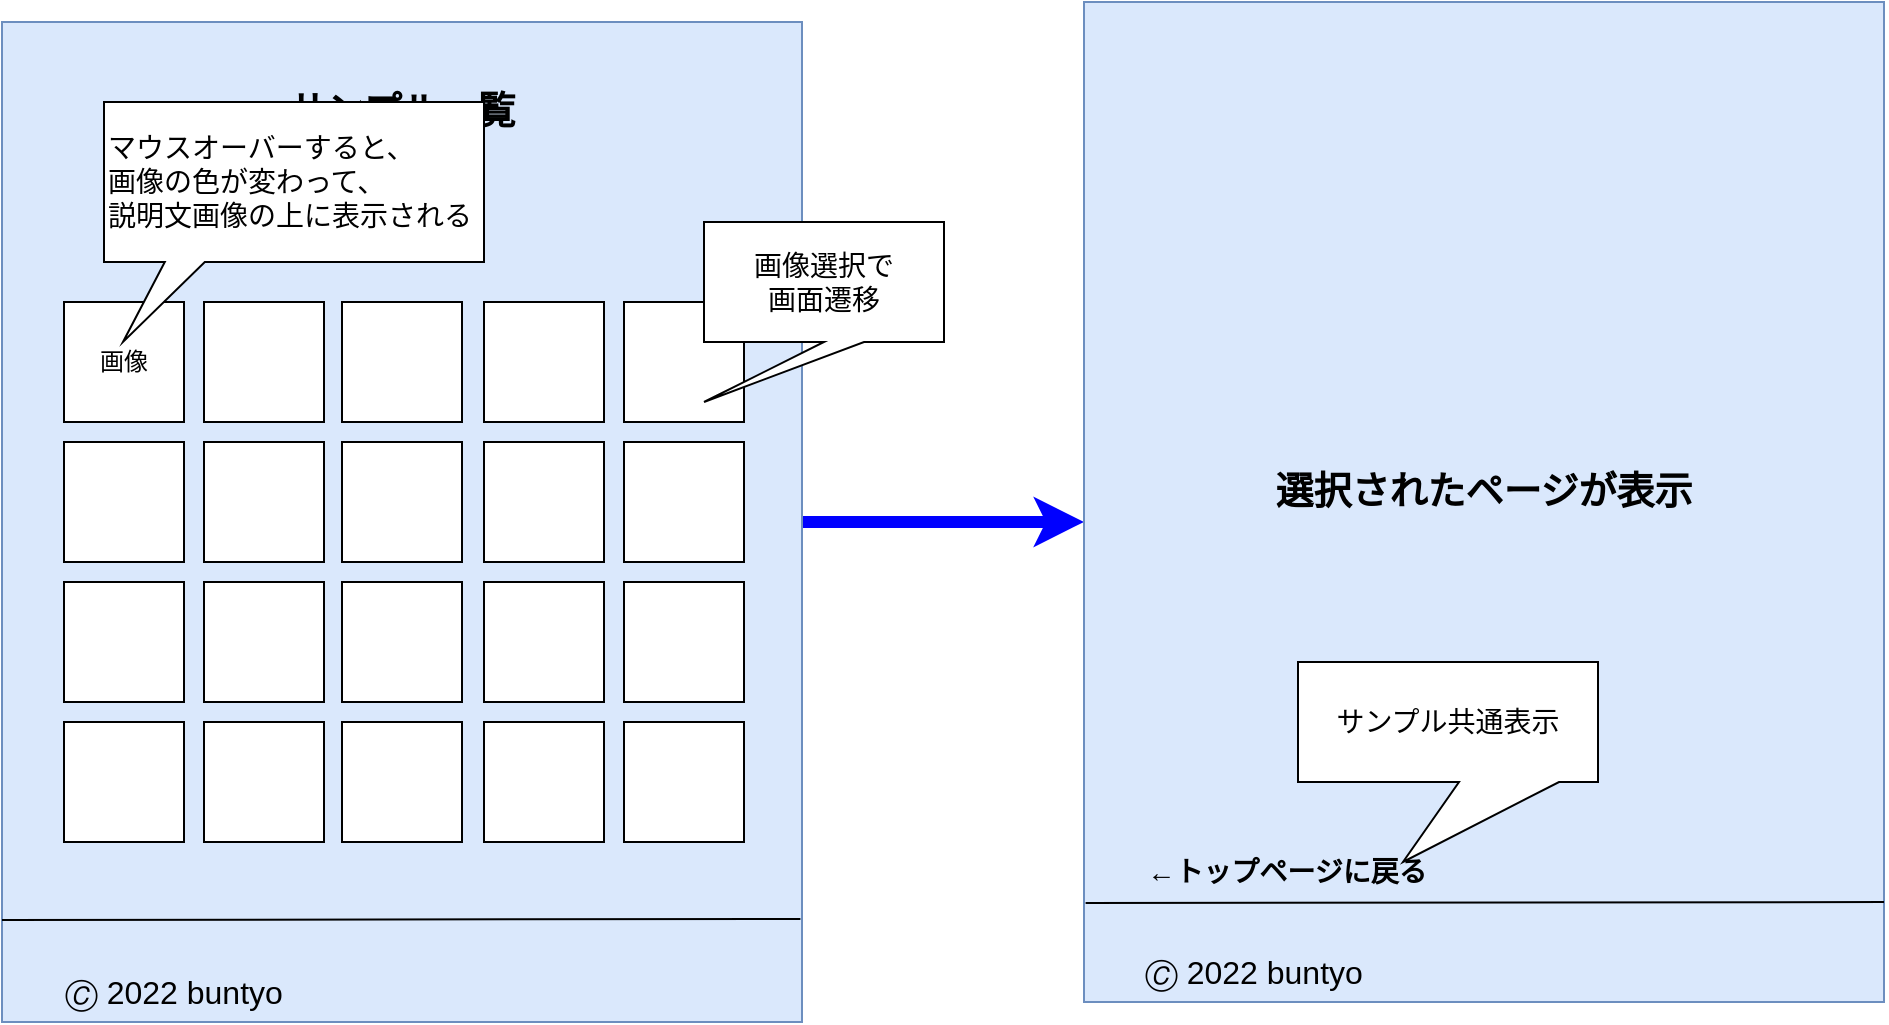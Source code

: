 <mxfile>
    <diagram id="AacW0Xy2I8wjZTWLAG0-" name="画面イメージ">
        <mxGraphModel dx="959" dy="908" grid="1" gridSize="10" guides="1" tooltips="1" connect="1" arrows="1" fold="1" page="1" pageScale="1" pageWidth="827" pageHeight="1169" math="0" shadow="0">
            <root>
                <mxCell id="0"/>
                <mxCell id="1" parent="0"/>
                <mxCell id="27" style="edgeStyle=none;html=1;exitX=1;exitY=0.5;exitDx=0;exitDy=0;fontSize=19;fontColor=#000000;strokeWidth=6;fillColor=#dae8fc;strokeColor=#0000FF;" parent="1" source="10" edge="1">
                    <mxGeometry relative="1" as="geometry">
                        <mxPoint x="570" y="260" as="targetPoint"/>
                    </mxGeometry>
                </mxCell>
                <mxCell id="10" value="" style="rounded=0;whiteSpace=wrap;html=1;fillColor=#dae8fc;strokeColor=#6c8ebf;" parent="1" vertex="1">
                    <mxGeometry x="29" y="10" width="400" height="500" as="geometry"/>
                </mxCell>
                <mxCell id="4" value="画像" style="whiteSpace=wrap;html=1;aspect=fixed;" parent="1" vertex="1">
                    <mxGeometry x="60" y="150" width="60" height="60" as="geometry"/>
                </mxCell>
                <mxCell id="5" value="" style="whiteSpace=wrap;html=1;aspect=fixed;" parent="1" vertex="1">
                    <mxGeometry x="130" y="150" width="60" height="60" as="geometry"/>
                </mxCell>
                <mxCell id="6" value="" style="whiteSpace=wrap;html=1;aspect=fixed;" parent="1" vertex="1">
                    <mxGeometry x="199" y="150" width="60" height="60" as="geometry"/>
                </mxCell>
                <mxCell id="7" value="" style="whiteSpace=wrap;html=1;aspect=fixed;" parent="1" vertex="1">
                    <mxGeometry x="270" y="150" width="60" height="60" as="geometry"/>
                </mxCell>
                <mxCell id="8" value="" style="whiteSpace=wrap;html=1;aspect=fixed;" parent="1" vertex="1">
                    <mxGeometry x="340" y="150" width="60" height="60" as="geometry"/>
                </mxCell>
                <mxCell id="9" value="" style="whiteSpace=wrap;html=1;aspect=fixed;" parent="1" vertex="1">
                    <mxGeometry x="60" y="220" width="60" height="60" as="geometry"/>
                </mxCell>
                <mxCell id="11" value="" style="whiteSpace=wrap;html=1;aspect=fixed;" parent="1" vertex="1">
                    <mxGeometry x="60" y="290" width="60" height="60" as="geometry"/>
                </mxCell>
                <mxCell id="12" value="" style="whiteSpace=wrap;html=1;aspect=fixed;" parent="1" vertex="1">
                    <mxGeometry x="60" y="360" width="60" height="60" as="geometry"/>
                </mxCell>
                <mxCell id="14" value="" style="whiteSpace=wrap;html=1;aspect=fixed;" parent="1" vertex="1">
                    <mxGeometry x="130" y="220" width="60" height="60" as="geometry"/>
                </mxCell>
                <mxCell id="15" value="" style="whiteSpace=wrap;html=1;aspect=fixed;" parent="1" vertex="1">
                    <mxGeometry x="199" y="220" width="60" height="60" as="geometry"/>
                </mxCell>
                <mxCell id="16" value="" style="whiteSpace=wrap;html=1;aspect=fixed;" parent="1" vertex="1">
                    <mxGeometry x="270" y="220" width="60" height="60" as="geometry"/>
                </mxCell>
                <mxCell id="17" value="" style="whiteSpace=wrap;html=1;aspect=fixed;" parent="1" vertex="1">
                    <mxGeometry x="340" y="220" width="60" height="60" as="geometry"/>
                </mxCell>
                <mxCell id="18" value="" style="whiteSpace=wrap;html=1;aspect=fixed;" parent="1" vertex="1">
                    <mxGeometry x="130" y="290" width="60" height="60" as="geometry"/>
                </mxCell>
                <mxCell id="19" value="" style="whiteSpace=wrap;html=1;aspect=fixed;" parent="1" vertex="1">
                    <mxGeometry x="199" y="290" width="60" height="60" as="geometry"/>
                </mxCell>
                <mxCell id="20" value="" style="whiteSpace=wrap;html=1;aspect=fixed;" parent="1" vertex="1">
                    <mxGeometry x="270" y="290" width="60" height="60" as="geometry"/>
                </mxCell>
                <mxCell id="21" value="" style="whiteSpace=wrap;html=1;aspect=fixed;" parent="1" vertex="1">
                    <mxGeometry x="340" y="290" width="60" height="60" as="geometry"/>
                </mxCell>
                <mxCell id="22" value="" style="whiteSpace=wrap;html=1;aspect=fixed;" parent="1" vertex="1">
                    <mxGeometry x="130" y="360" width="60" height="60" as="geometry"/>
                </mxCell>
                <mxCell id="23" value="" style="whiteSpace=wrap;html=1;aspect=fixed;" parent="1" vertex="1">
                    <mxGeometry x="199" y="360" width="60" height="60" as="geometry"/>
                </mxCell>
                <mxCell id="24" value="" style="whiteSpace=wrap;html=1;aspect=fixed;" parent="1" vertex="1">
                    <mxGeometry x="270" y="360" width="60" height="60" as="geometry"/>
                </mxCell>
                <mxCell id="25" value="" style="whiteSpace=wrap;html=1;aspect=fixed;" parent="1" vertex="1">
                    <mxGeometry x="340" y="360" width="60" height="60" as="geometry"/>
                </mxCell>
                <mxCell id="26" value="サンプル一覧" style="text;html=1;strokeColor=none;fillColor=none;align=center;verticalAlign=middle;whiteSpace=wrap;rounded=0;fontColor=#000000;fontStyle=1;fontSize=19;" parent="1" vertex="1">
                    <mxGeometry x="109" y="40" width="240" height="30" as="geometry"/>
                </mxCell>
                <mxCell id="28" value="" style="rounded=0;whiteSpace=wrap;html=1;fillColor=#dae8fc;strokeColor=#6c8ebf;" parent="1" vertex="1">
                    <mxGeometry x="570" width="400" height="500" as="geometry"/>
                </mxCell>
                <mxCell id="29" value="選択されたページが表示" style="text;html=1;strokeColor=none;fillColor=none;align=center;verticalAlign=middle;whiteSpace=wrap;rounded=0;fontColor=#000000;fontStyle=1;fontSize=19;" parent="1" vertex="1">
                    <mxGeometry x="650" y="230" width="240" height="30" as="geometry"/>
                </mxCell>
                <mxCell id="30" value="←トップページに戻る" style="text;html=1;strokeColor=none;fillColor=none;align=center;verticalAlign=middle;whiteSpace=wrap;rounded=0;fontColor=#000000;fontStyle=1;fontSize=14;" parent="1" vertex="1">
                    <mxGeometry x="570" y="420" width="203" height="30" as="geometry"/>
                </mxCell>
                <mxCell id="31" value="画像選択で&lt;br&gt;画面遷移" style="shape=callout;whiteSpace=wrap;html=1;perimeter=calloutPerimeter;fontSize=14;fontColor=#000000;fillColor=#FFFFFF;position2=0;" parent="1" vertex="1">
                    <mxGeometry x="380" y="110" width="120" height="90" as="geometry"/>
                </mxCell>
                <mxCell id="32" value="マウスオーバーすると、&lt;br&gt;画像の色が変わって、&lt;br&gt;説明文画像の上に表示される" style="shape=callout;whiteSpace=wrap;html=1;perimeter=calloutPerimeter;fontSize=14;fontColor=#000000;fillColor=#FFFFFF;position2=0.05;align=left;size=40;position=0.16;base=20;" parent="1" vertex="1">
                    <mxGeometry x="80" y="50" width="190" height="120" as="geometry"/>
                </mxCell>
                <mxCell id="33" value="サンプル共通表示" style="shape=callout;whiteSpace=wrap;html=1;perimeter=calloutPerimeter;fontSize=14;fontColor=#000000;fillColor=#FFFFFF;position2=0.65;base=50;rotation=0;verticalAlign=middle;flipV=0;flipH=1;horizontal=1;size=40;position=0.13;" parent="1" vertex="1">
                    <mxGeometry x="677" y="330" width="150" height="100" as="geometry"/>
                </mxCell>
                <mxCell id="xU7o8Ema9u9yW312j0Ab-33" value="" style="endArrow=none;html=1;fontSize=16;exitX=0;exitY=0.898;exitDx=0;exitDy=0;exitPerimeter=0;entryX=0.998;entryY=0.897;entryDx=0;entryDy=0;entryPerimeter=0;strokeColor=#000000;" parent="1" source="10" target="10" edge="1">
                    <mxGeometry width="50" height="50" relative="1" as="geometry">
                        <mxPoint x="170" y="500" as="sourcePoint"/>
                        <mxPoint x="240" y="330" as="targetPoint"/>
                    </mxGeometry>
                </mxCell>
                <mxCell id="xU7o8Ema9u9yW312j0Ab-34" value="" style="endArrow=none;html=1;fontSize=16;exitX=0;exitY=0.898;exitDx=0;exitDy=0;exitPerimeter=0;entryX=0.998;entryY=0.897;entryDx=0;entryDy=0;entryPerimeter=0;strokeColor=#000000;" parent="1" edge="1">
                    <mxGeometry width="50" height="50" relative="1" as="geometry">
                        <mxPoint x="570.8" y="450.5" as="sourcePoint"/>
                        <mxPoint x="970" y="450" as="targetPoint"/>
                    </mxGeometry>
                </mxCell>
                <mxCell id="xU7o8Ema9u9yW312j0Ab-35" value="🄫 2022 buntyo" style="text;html=1;strokeColor=none;fillColor=none;align=center;verticalAlign=middle;whiteSpace=wrap;rounded=0;fontSize=16;fontColor=#000000;" parent="1" vertex="1">
                    <mxGeometry x="30" y="480" width="170" height="30" as="geometry"/>
                </mxCell>
                <mxCell id="xU7o8Ema9u9yW312j0Ab-36" value="🄫 2022 buntyo" style="text;html=1;strokeColor=none;fillColor=none;align=center;verticalAlign=middle;whiteSpace=wrap;rounded=0;fontSize=16;fontColor=#000000;" parent="1" vertex="1">
                    <mxGeometry x="570" y="470" width="170" height="30" as="geometry"/>
                </mxCell>
            </root>
        </mxGraphModel>
    </diagram>
    <diagram id="rSsudI_Z2Vq0wnlrX9q7" name="コンポーネント設計">
        <mxGraphModel dx="959" dy="908" grid="1" gridSize="10" guides="1" tooltips="1" connect="1" arrows="1" fold="1" page="1" pageScale="1" pageWidth="827" pageHeight="1169" math="0" shadow="0">
            <root>
                <mxCell id="bTSkA0WDo1r-8uEYL3wu-0"/>
                <mxCell id="bTSkA0WDo1r-8uEYL3wu-1" parent="bTSkA0WDo1r-8uEYL3wu-0"/>
                <mxCell id="bTSkA0WDo1r-8uEYL3wu-2" value="App" style="rounded=0;whiteSpace=wrap;html=1;align=left;verticalAlign=top;fontSize=16;" parent="bTSkA0WDo1r-8uEYL3wu-1" vertex="1">
                    <mxGeometry x="54" y="50" width="236" height="270" as="geometry"/>
                </mxCell>
                <mxCell id="QvTejYyYI1yMZdThHoig-4" style="edgeStyle=none;html=1;exitX=0.5;exitY=1;exitDx=0;exitDy=0;fontSize=16;fontColor=#000000;strokeColor=#000000;strokeWidth=5;" parent="bTSkA0WDo1r-8uEYL3wu-1" source="bTSkA0WDo1r-8uEYL3wu-3" target="bTSkA0WDo1r-8uEYL3wu-4" edge="1">
                    <mxGeometry relative="1" as="geometry"/>
                </mxCell>
                <mxCell id="bTSkA0WDo1r-8uEYL3wu-3" value="Home" style="rounded=0;whiteSpace=wrap;html=1;align=left;verticalAlign=top;fontSize=16;" parent="bTSkA0WDo1r-8uEYL3wu-1" vertex="1">
                    <mxGeometry x="366" y="50" width="246" height="250" as="geometry"/>
                </mxCell>
                <mxCell id="bTSkA0WDo1r-8uEYL3wu-4" value="SampCommon" style="rounded=0;whiteSpace=wrap;html=1;align=left;verticalAlign=top;fontSize=16;" parent="bTSkA0WDo1r-8uEYL3wu-1" vertex="1">
                    <mxGeometry x="370" y="360" width="246" height="250" as="geometry"/>
                </mxCell>
                <mxCell id="bTSkA0WDo1r-8uEYL3wu-5" value="Samp1" style="rounded=0;whiteSpace=wrap;html=1;align=left;verticalAlign=top;fontSize=16;" parent="bTSkA0WDo1r-8uEYL3wu-1" vertex="1">
                    <mxGeometry x="210" y="710" width="156" height="90" as="geometry"/>
                </mxCell>
                <mxCell id="bTSkA0WDo1r-8uEYL3wu-6" value="Samp2" style="rounded=0;whiteSpace=wrap;html=1;align=left;verticalAlign=top;fontSize=16;" parent="bTSkA0WDo1r-8uEYL3wu-1" vertex="1">
                    <mxGeometry x="400" y="710" width="156" height="90" as="geometry"/>
                </mxCell>
                <mxCell id="bTSkA0WDo1r-8uEYL3wu-7" value="Samp3" style="rounded=0;whiteSpace=wrap;html=1;align=left;verticalAlign=top;fontSize=16;" parent="bTSkA0WDo1r-8uEYL3wu-1" vertex="1">
                    <mxGeometry x="600" y="710" width="156" height="90" as="geometry"/>
                </mxCell>
                <mxCell id="bTSkA0WDo1r-8uEYL3wu-13" value="" style="endArrow=classic;html=1;fontSize=16;entryX=0.5;entryY=0;entryDx=0;entryDy=0;" parent="bTSkA0WDo1r-8uEYL3wu-1" target="bTSkA0WDo1r-8uEYL3wu-5" edge="1">
                    <mxGeometry width="50" height="50" relative="1" as="geometry">
                        <mxPoint x="493" y="610" as="sourcePoint"/>
                        <mxPoint x="440" y="440" as="targetPoint"/>
                    </mxGeometry>
                </mxCell>
                <mxCell id="bTSkA0WDo1r-8uEYL3wu-14" value="" style="endArrow=classic;html=1;fontSize=16;exitX=0.5;exitY=1;exitDx=0;exitDy=0;entryX=0.5;entryY=0;entryDx=0;entryDy=0;" parent="bTSkA0WDo1r-8uEYL3wu-1" source="bTSkA0WDo1r-8uEYL3wu-4" target="bTSkA0WDo1r-8uEYL3wu-6" edge="1">
                    <mxGeometry width="50" height="50" relative="1" as="geometry">
                        <mxPoint x="505.46" y="627.5" as="sourcePoint"/>
                        <mxPoint x="298" y="720" as="targetPoint"/>
                    </mxGeometry>
                </mxCell>
                <mxCell id="bTSkA0WDo1r-8uEYL3wu-15" value="" style="endArrow=classic;html=1;fontSize=16;exitX=0.5;exitY=1;exitDx=0;exitDy=0;entryX=0.545;entryY=0.031;entryDx=0;entryDy=0;entryPerimeter=0;" parent="bTSkA0WDo1r-8uEYL3wu-1" source="bTSkA0WDo1r-8uEYL3wu-4" target="bTSkA0WDo1r-8uEYL3wu-7" edge="1">
                    <mxGeometry width="50" height="50" relative="1" as="geometry">
                        <mxPoint x="503" y="620" as="sourcePoint"/>
                        <mxPoint x="488" y="720" as="targetPoint"/>
                    </mxGeometry>
                </mxCell>
                <mxCell id="QvTejYyYI1yMZdThHoig-0" value="タイトル" style="text;html=1;strokeColor=none;fillColor=none;align=center;verticalAlign=middle;whiteSpace=wrap;rounded=0;fontSize=16;" parent="bTSkA0WDo1r-8uEYL3wu-1" vertex="1">
                    <mxGeometry x="418" y="100" width="150" height="40" as="geometry"/>
                </mxCell>
                <mxCell id="QvTejYyYI1yMZdThHoig-1" value="画像一覧" style="text;html=1;strokeColor=none;fillColor=none;align=center;verticalAlign=middle;whiteSpace=wrap;rounded=0;fontSize=16;" parent="bTSkA0WDo1r-8uEYL3wu-1" vertex="1">
                    <mxGeometry x="418" y="200" width="150" height="40" as="geometry"/>
                </mxCell>
                <mxCell id="QvTejYyYI1yMZdThHoig-3" value="フッター等の全画面共通処理" style="text;html=1;strokeColor=none;fillColor=none;align=center;verticalAlign=middle;whiteSpace=wrap;rounded=0;fontSize=16;" parent="bTSkA0WDo1r-8uEYL3wu-1" vertex="1">
                    <mxGeometry x="100" y="240" width="150" height="40" as="geometry"/>
                </mxCell>
                <mxCell id="QvTejYyYI1yMZdThHoig-5" value="トップに戻るのリンク" style="text;html=1;strokeColor=none;fillColor=none;align=center;verticalAlign=middle;whiteSpace=wrap;rounded=0;fontSize=16;" parent="bTSkA0WDo1r-8uEYL3wu-1" vertex="1">
                    <mxGeometry x="376" y="545" width="180" height="40" as="geometry"/>
                </mxCell>
            </root>
        </mxGraphModel>
    </diagram>
</mxfile>
